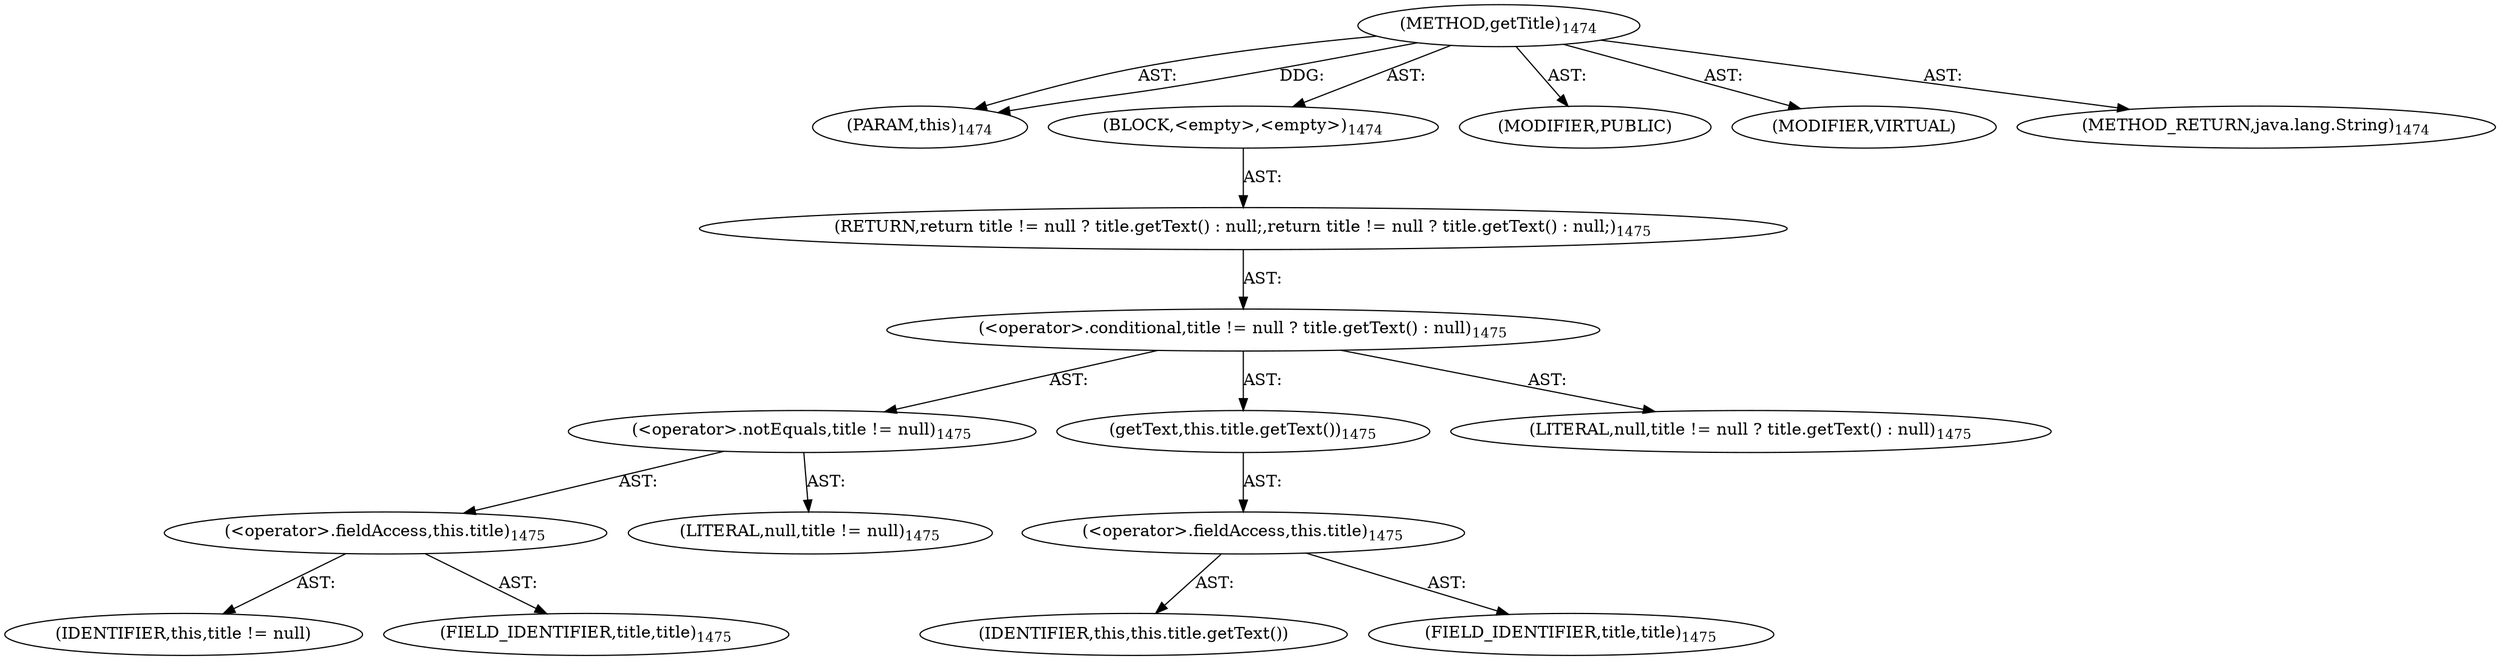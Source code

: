 digraph "getTitle" {  
"111669149811" [label = <(METHOD,getTitle)<SUB>1474</SUB>> ]
"115964117211" [label = <(PARAM,this)<SUB>1474</SUB>> ]
"25769803962" [label = <(BLOCK,&lt;empty&gt;,&lt;empty&gt;)<SUB>1474</SUB>> ]
"146028888089" [label = <(RETURN,return title != null ? title.getText() : null;,return title != null ? title.getText() : null;)<SUB>1475</SUB>> ]
"30064771668" [label = <(&lt;operator&gt;.conditional,title != null ? title.getText() : null)<SUB>1475</SUB>> ]
"30064771669" [label = <(&lt;operator&gt;.notEquals,title != null)<SUB>1475</SUB>> ]
"30064771670" [label = <(&lt;operator&gt;.fieldAccess,this.title)<SUB>1475</SUB>> ]
"68719477226" [label = <(IDENTIFIER,this,title != null)> ]
"55834575035" [label = <(FIELD_IDENTIFIER,title,title)<SUB>1475</SUB>> ]
"90194313310" [label = <(LITERAL,null,title != null)<SUB>1475</SUB>> ]
"30064771671" [label = <(getText,this.title.getText())<SUB>1475</SUB>> ]
"30064771672" [label = <(&lt;operator&gt;.fieldAccess,this.title)<SUB>1475</SUB>> ]
"68719477227" [label = <(IDENTIFIER,this,this.title.getText())> ]
"55834575036" [label = <(FIELD_IDENTIFIER,title,title)<SUB>1475</SUB>> ]
"90194313311" [label = <(LITERAL,null,title != null ? title.getText() : null)<SUB>1475</SUB>> ]
"133143986467" [label = <(MODIFIER,PUBLIC)> ]
"133143986468" [label = <(MODIFIER,VIRTUAL)> ]
"128849018995" [label = <(METHOD_RETURN,java.lang.String)<SUB>1474</SUB>> ]
  "111669149811" -> "115964117211"  [ label = "AST: "] 
  "111669149811" -> "25769803962"  [ label = "AST: "] 
  "111669149811" -> "133143986467"  [ label = "AST: "] 
  "111669149811" -> "133143986468"  [ label = "AST: "] 
  "111669149811" -> "128849018995"  [ label = "AST: "] 
  "25769803962" -> "146028888089"  [ label = "AST: "] 
  "146028888089" -> "30064771668"  [ label = "AST: "] 
  "30064771668" -> "30064771669"  [ label = "AST: "] 
  "30064771668" -> "30064771671"  [ label = "AST: "] 
  "30064771668" -> "90194313311"  [ label = "AST: "] 
  "30064771669" -> "30064771670"  [ label = "AST: "] 
  "30064771669" -> "90194313310"  [ label = "AST: "] 
  "30064771670" -> "68719477226"  [ label = "AST: "] 
  "30064771670" -> "55834575035"  [ label = "AST: "] 
  "30064771671" -> "30064771672"  [ label = "AST: "] 
  "30064771672" -> "68719477227"  [ label = "AST: "] 
  "30064771672" -> "55834575036"  [ label = "AST: "] 
  "111669149811" -> "115964117211"  [ label = "DDG: "] 
}
